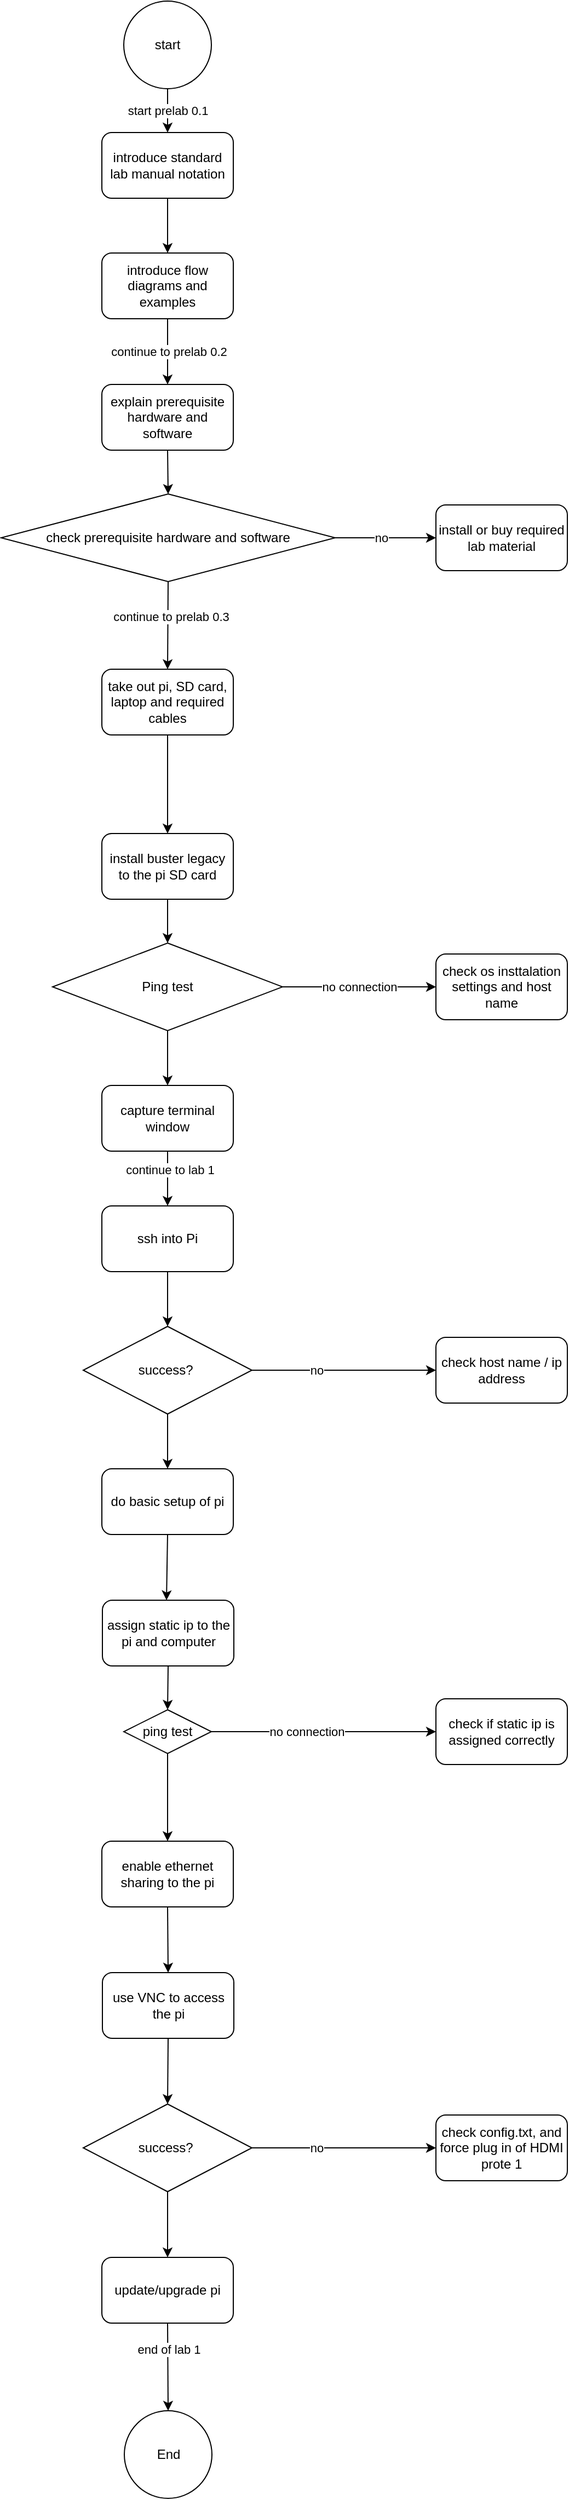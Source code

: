 <mxfile version="20.5.3" type="github">
  <diagram name="Page-1" id="SqgaKSDzHJZozVlq3aDz">
    <mxGraphModel dx="883" dy="876" grid="1" gridSize="10" guides="1" tooltips="1" connect="1" arrows="1" fold="1" page="1" pageScale="1" pageWidth="850" pageHeight="1100" math="0" shadow="0">
      <root>
        <mxCell id="0" />
        <mxCell id="1" parent="0" />
        <mxCell id="Qr5NP5dIfZL2lctyZBp9-1" value="start" style="ellipse;whiteSpace=wrap;html=1;aspect=fixed;" vertex="1" parent="1">
          <mxGeometry x="385" y="40" width="80" height="80" as="geometry" />
        </mxCell>
        <mxCell id="Qr5NP5dIfZL2lctyZBp9-3" value="introduce standard lab manual notation" style="rounded=1;whiteSpace=wrap;html=1;" vertex="1" parent="1">
          <mxGeometry x="365" y="160" width="120" height="60" as="geometry" />
        </mxCell>
        <mxCell id="Qr5NP5dIfZL2lctyZBp9-4" value="introduce flow diagrams and examples" style="rounded=1;whiteSpace=wrap;html=1;" vertex="1" parent="1">
          <mxGeometry x="365" y="270" width="120" height="60" as="geometry" />
        </mxCell>
        <mxCell id="Qr5NP5dIfZL2lctyZBp9-5" value="explain prerequisite hardware and software" style="rounded=1;whiteSpace=wrap;html=1;" vertex="1" parent="1">
          <mxGeometry x="365" y="390" width="120" height="60" as="geometry" />
        </mxCell>
        <mxCell id="Qr5NP5dIfZL2lctyZBp9-6" value="take out pi, SD card, laptop and required cables" style="rounded=1;whiteSpace=wrap;html=1;" vertex="1" parent="1">
          <mxGeometry x="365" y="650" width="120" height="60" as="geometry" />
        </mxCell>
        <mxCell id="Qr5NP5dIfZL2lctyZBp9-7" value="check prerequisite hardware and software" style="rhombus;whiteSpace=wrap;html=1;" vertex="1" parent="1">
          <mxGeometry x="273" y="490" width="305" height="80" as="geometry" />
        </mxCell>
        <mxCell id="Qr5NP5dIfZL2lctyZBp9-8" value="install buster legacy to the pi SD card" style="rounded=1;whiteSpace=wrap;html=1;" vertex="1" parent="1">
          <mxGeometry x="365" y="800" width="120" height="60" as="geometry" />
        </mxCell>
        <mxCell id="Qr5NP5dIfZL2lctyZBp9-9" value="Ping test" style="rhombus;whiteSpace=wrap;html=1;" vertex="1" parent="1">
          <mxGeometry x="320" y="900" width="210" height="80" as="geometry" />
        </mxCell>
        <mxCell id="Qr5NP5dIfZL2lctyZBp9-10" value="capture terminal window" style="rounded=1;whiteSpace=wrap;html=1;" vertex="1" parent="1">
          <mxGeometry x="365" y="1030" width="120" height="60" as="geometry" />
        </mxCell>
        <mxCell id="Qr5NP5dIfZL2lctyZBp9-11" value="start prelab 0.1" style="endArrow=classic;html=1;rounded=0;entryX=0.5;entryY=0;entryDx=0;entryDy=0;exitX=0.5;exitY=1;exitDx=0;exitDy=0;" edge="1" parent="1" source="Qr5NP5dIfZL2lctyZBp9-1" target="Qr5NP5dIfZL2lctyZBp9-3">
          <mxGeometry width="50" height="50" relative="1" as="geometry">
            <mxPoint x="430" y="320" as="sourcePoint" />
            <mxPoint x="480" y="270" as="targetPoint" />
          </mxGeometry>
        </mxCell>
        <mxCell id="Qr5NP5dIfZL2lctyZBp9-12" value="" style="endArrow=classic;html=1;rounded=0;entryX=0.5;entryY=0;entryDx=0;entryDy=0;" edge="1" parent="1" source="Qr5NP5dIfZL2lctyZBp9-3" target="Qr5NP5dIfZL2lctyZBp9-4">
          <mxGeometry width="50" height="50" relative="1" as="geometry">
            <mxPoint x="250" y="220" as="sourcePoint" />
            <mxPoint x="300" y="170" as="targetPoint" />
          </mxGeometry>
        </mxCell>
        <mxCell id="Qr5NP5dIfZL2lctyZBp9-13" value="" style="endArrow=classic;html=1;rounded=0;entryX=0.5;entryY=0;entryDx=0;entryDy=0;exitX=0.5;exitY=1;exitDx=0;exitDy=0;" edge="1" parent="1" source="Qr5NP5dIfZL2lctyZBp9-4" target="Qr5NP5dIfZL2lctyZBp9-5">
          <mxGeometry width="50" height="50" relative="1" as="geometry">
            <mxPoint x="270" y="400" as="sourcePoint" />
            <mxPoint x="320" y="350" as="targetPoint" />
          </mxGeometry>
        </mxCell>
        <mxCell id="Qr5NP5dIfZL2lctyZBp9-14" value="continue to prelab 0.2" style="edgeLabel;html=1;align=center;verticalAlign=middle;resizable=0;points=[];" vertex="1" connectable="0" parent="Qr5NP5dIfZL2lctyZBp9-13">
          <mxGeometry x="-0.533" y="2" relative="1" as="geometry">
            <mxPoint x="-1" y="16" as="offset" />
          </mxGeometry>
        </mxCell>
        <mxCell id="Qr5NP5dIfZL2lctyZBp9-15" value="install or buy required lab material" style="rounded=1;whiteSpace=wrap;html=1;" vertex="1" parent="1">
          <mxGeometry x="670" y="500" width="120" height="60" as="geometry" />
        </mxCell>
        <mxCell id="Qr5NP5dIfZL2lctyZBp9-16" value="check os insttalation settings and host name" style="rounded=1;whiteSpace=wrap;html=1;" vertex="1" parent="1">
          <mxGeometry x="670" y="910" width="120" height="60" as="geometry" />
        </mxCell>
        <mxCell id="Qr5NP5dIfZL2lctyZBp9-17" value="" style="endArrow=classic;html=1;rounded=0;entryX=0.5;entryY=0;entryDx=0;entryDy=0;exitX=0.5;exitY=1;exitDx=0;exitDy=0;" edge="1" parent="1" source="Qr5NP5dIfZL2lctyZBp9-9" target="Qr5NP5dIfZL2lctyZBp9-10">
          <mxGeometry width="50" height="50" relative="1" as="geometry">
            <mxPoint x="240" y="450" as="sourcePoint" />
            <mxPoint x="290" y="400" as="targetPoint" />
          </mxGeometry>
        </mxCell>
        <mxCell id="Qr5NP5dIfZL2lctyZBp9-18" value="" style="endArrow=classic;html=1;rounded=0;entryX=0;entryY=0.5;entryDx=0;entryDy=0;exitX=1;exitY=0.5;exitDx=0;exitDy=0;" edge="1" parent="1" source="Qr5NP5dIfZL2lctyZBp9-9" target="Qr5NP5dIfZL2lctyZBp9-16">
          <mxGeometry width="50" height="50" relative="1" as="geometry">
            <mxPoint x="250" y="460" as="sourcePoint" />
            <mxPoint x="300" y="410" as="targetPoint" />
          </mxGeometry>
        </mxCell>
        <mxCell id="Qr5NP5dIfZL2lctyZBp9-26" value="no connection" style="edgeLabel;html=1;align=center;verticalAlign=middle;resizable=0;points=[];" vertex="1" connectable="0" parent="Qr5NP5dIfZL2lctyZBp9-18">
          <mxGeometry x="-0.498" relative="1" as="geometry">
            <mxPoint x="35" as="offset" />
          </mxGeometry>
        </mxCell>
        <mxCell id="Qr5NP5dIfZL2lctyZBp9-19" value="" style="endArrow=classic;html=1;rounded=0;entryX=0.5;entryY=0;entryDx=0;entryDy=0;exitX=0.5;exitY=1;exitDx=0;exitDy=0;" edge="1" parent="1" source="Qr5NP5dIfZL2lctyZBp9-8" target="Qr5NP5dIfZL2lctyZBp9-9">
          <mxGeometry width="50" height="50" relative="1" as="geometry">
            <mxPoint x="260" y="470" as="sourcePoint" />
            <mxPoint x="310" y="420" as="targetPoint" />
          </mxGeometry>
        </mxCell>
        <mxCell id="Qr5NP5dIfZL2lctyZBp9-20" value="" style="endArrow=classic;html=1;rounded=0;entryX=0.5;entryY=0;entryDx=0;entryDy=0;exitX=0.5;exitY=1;exitDx=0;exitDy=0;" edge="1" parent="1" source="Qr5NP5dIfZL2lctyZBp9-6" target="Qr5NP5dIfZL2lctyZBp9-8">
          <mxGeometry width="50" height="50" relative="1" as="geometry">
            <mxPoint x="270" y="480" as="sourcePoint" />
            <mxPoint x="320" y="430" as="targetPoint" />
          </mxGeometry>
        </mxCell>
        <mxCell id="Qr5NP5dIfZL2lctyZBp9-21" value="" style="endArrow=classic;html=1;rounded=0;entryX=0.5;entryY=0;entryDx=0;entryDy=0;exitX=0.5;exitY=1;exitDx=0;exitDy=0;" edge="1" parent="1" source="Qr5NP5dIfZL2lctyZBp9-7" target="Qr5NP5dIfZL2lctyZBp9-6">
          <mxGeometry width="50" height="50" relative="1" as="geometry">
            <mxPoint x="280" y="490" as="sourcePoint" />
            <mxPoint x="330" y="440" as="targetPoint" />
          </mxGeometry>
        </mxCell>
        <mxCell id="Qr5NP5dIfZL2lctyZBp9-25" value="continue to prelab 0.3" style="edgeLabel;html=1;align=center;verticalAlign=middle;resizable=0;points=[];" vertex="1" connectable="0" parent="Qr5NP5dIfZL2lctyZBp9-21">
          <mxGeometry x="-0.206" y="2" relative="1" as="geometry">
            <mxPoint as="offset" />
          </mxGeometry>
        </mxCell>
        <mxCell id="Qr5NP5dIfZL2lctyZBp9-22" value="" style="endArrow=classic;html=1;rounded=0;entryX=0.5;entryY=0;entryDx=0;entryDy=0;exitX=0.5;exitY=1;exitDx=0;exitDy=0;" edge="1" parent="1" source="Qr5NP5dIfZL2lctyZBp9-5" target="Qr5NP5dIfZL2lctyZBp9-7">
          <mxGeometry width="50" height="50" relative="1" as="geometry">
            <mxPoint x="290" y="500" as="sourcePoint" />
            <mxPoint x="340" y="450" as="targetPoint" />
          </mxGeometry>
        </mxCell>
        <mxCell id="Qr5NP5dIfZL2lctyZBp9-23" value="" style="endArrow=classic;html=1;rounded=0;entryX=0;entryY=0.5;entryDx=0;entryDy=0;exitX=1;exitY=0.5;exitDx=0;exitDy=0;" edge="1" parent="1" source="Qr5NP5dIfZL2lctyZBp9-7" target="Qr5NP5dIfZL2lctyZBp9-15">
          <mxGeometry width="50" height="50" relative="1" as="geometry">
            <mxPoint x="300" y="510" as="sourcePoint" />
            <mxPoint x="350" y="460" as="targetPoint" />
          </mxGeometry>
        </mxCell>
        <mxCell id="Qr5NP5dIfZL2lctyZBp9-24" value="no" style="edgeLabel;html=1;align=center;verticalAlign=middle;resizable=0;points=[];" vertex="1" connectable="0" parent="Qr5NP5dIfZL2lctyZBp9-23">
          <mxGeometry x="-0.555" y="-2" relative="1" as="geometry">
            <mxPoint x="21" y="-2" as="offset" />
          </mxGeometry>
        </mxCell>
        <mxCell id="Qr5NP5dIfZL2lctyZBp9-27" value="" style="endArrow=classic;html=1;rounded=0;exitX=0.5;exitY=1;exitDx=0;exitDy=0;" edge="1" parent="1" source="Qr5NP5dIfZL2lctyZBp9-10" target="Qr5NP5dIfZL2lctyZBp9-29">
          <mxGeometry width="50" height="50" relative="1" as="geometry">
            <mxPoint x="370" y="1210" as="sourcePoint" />
            <mxPoint x="420" y="1160" as="targetPoint" />
          </mxGeometry>
        </mxCell>
        <mxCell id="Qr5NP5dIfZL2lctyZBp9-28" value="continue to lab 1" style="edgeLabel;html=1;align=center;verticalAlign=middle;resizable=0;points=[];" vertex="1" connectable="0" parent="Qr5NP5dIfZL2lctyZBp9-27">
          <mxGeometry x="-0.329" y="2" relative="1" as="geometry">
            <mxPoint as="offset" />
          </mxGeometry>
        </mxCell>
        <mxCell id="Qr5NP5dIfZL2lctyZBp9-29" value="ssh into Pi" style="rounded=1;whiteSpace=wrap;html=1;" vertex="1" parent="1">
          <mxGeometry x="365" y="1140.0" width="120" height="60" as="geometry" />
        </mxCell>
        <mxCell id="Qr5NP5dIfZL2lctyZBp9-31" value="success?&amp;nbsp;" style="rhombus;whiteSpace=wrap;html=1;" vertex="1" parent="1">
          <mxGeometry x="348" y="1250" width="154" height="80" as="geometry" />
        </mxCell>
        <mxCell id="Qr5NP5dIfZL2lctyZBp9-32" value="" style="endArrow=classic;html=1;rounded=0;exitX=0.5;exitY=1;exitDx=0;exitDy=0;entryX=0.5;entryY=0;entryDx=0;entryDy=0;" edge="1" parent="1" source="Qr5NP5dIfZL2lctyZBp9-29" target="Qr5NP5dIfZL2lctyZBp9-31">
          <mxGeometry width="50" height="50" relative="1" as="geometry">
            <mxPoint x="430" y="1180" as="sourcePoint" />
            <mxPoint x="480" y="1130" as="targetPoint" />
          </mxGeometry>
        </mxCell>
        <mxCell id="Qr5NP5dIfZL2lctyZBp9-33" value="check host name / ip address" style="rounded=1;whiteSpace=wrap;html=1;" vertex="1" parent="1">
          <mxGeometry x="670" y="1260" width="120" height="60" as="geometry" />
        </mxCell>
        <mxCell id="Qr5NP5dIfZL2lctyZBp9-34" value="do basic setup of pi" style="rounded=1;whiteSpace=wrap;html=1;" vertex="1" parent="1">
          <mxGeometry x="365" y="1380" width="120" height="60" as="geometry" />
        </mxCell>
        <mxCell id="Qr5NP5dIfZL2lctyZBp9-35" value="assign static ip to the pi and computer" style="rounded=1;whiteSpace=wrap;html=1;" vertex="1" parent="1">
          <mxGeometry x="365.5" y="1500" width="120" height="60" as="geometry" />
        </mxCell>
        <mxCell id="Qr5NP5dIfZL2lctyZBp9-36" value="enable ethernet sharing to the pi" style="rounded=1;whiteSpace=wrap;html=1;" vertex="1" parent="1">
          <mxGeometry x="365" y="1720" width="120" height="60" as="geometry" />
        </mxCell>
        <mxCell id="Qr5NP5dIfZL2lctyZBp9-37" value="use VNC to access the pi" style="rounded=1;whiteSpace=wrap;html=1;" vertex="1" parent="1">
          <mxGeometry x="365.5" y="1840" width="120" height="60" as="geometry" />
        </mxCell>
        <mxCell id="Qr5NP5dIfZL2lctyZBp9-38" value="ping test" style="rhombus;whiteSpace=wrap;html=1;" vertex="1" parent="1">
          <mxGeometry x="385" y="1600" width="80" height="40" as="geometry" />
        </mxCell>
        <mxCell id="Qr5NP5dIfZL2lctyZBp9-39" value="check if static ip is assigned correctly" style="rounded=1;whiteSpace=wrap;html=1;" vertex="1" parent="1">
          <mxGeometry x="670" y="1590" width="120" height="60" as="geometry" />
        </mxCell>
        <mxCell id="Qr5NP5dIfZL2lctyZBp9-40" value="success?&amp;nbsp;" style="rhombus;whiteSpace=wrap;html=1;" vertex="1" parent="1">
          <mxGeometry x="348" y="1960" width="154" height="80" as="geometry" />
        </mxCell>
        <mxCell id="Qr5NP5dIfZL2lctyZBp9-41" value="check config.txt, and force plug in of HDMI prote 1" style="rounded=1;whiteSpace=wrap;html=1;" vertex="1" parent="1">
          <mxGeometry x="670" y="1970" width="120" height="60" as="geometry" />
        </mxCell>
        <mxCell id="Qr5NP5dIfZL2lctyZBp9-42" value="update/upgrade pi" style="rounded=1;whiteSpace=wrap;html=1;" vertex="1" parent="1">
          <mxGeometry x="365" y="2100" width="120" height="60" as="geometry" />
        </mxCell>
        <mxCell id="Qr5NP5dIfZL2lctyZBp9-43" value="End" style="ellipse;whiteSpace=wrap;html=1;aspect=fixed;" vertex="1" parent="1">
          <mxGeometry x="385.5" y="2240" width="80" height="80" as="geometry" />
        </mxCell>
        <mxCell id="Qr5NP5dIfZL2lctyZBp9-44" value="" style="endArrow=classic;html=1;rounded=0;entryX=0;entryY=0.5;entryDx=0;entryDy=0;exitX=1;exitY=0.5;exitDx=0;exitDy=0;" edge="1" parent="1" source="Qr5NP5dIfZL2lctyZBp9-31" target="Qr5NP5dIfZL2lctyZBp9-33">
          <mxGeometry width="50" height="50" relative="1" as="geometry">
            <mxPoint x="588" y="540" as="sourcePoint" />
            <mxPoint x="680" y="540" as="targetPoint" />
          </mxGeometry>
        </mxCell>
        <mxCell id="Qr5NP5dIfZL2lctyZBp9-45" value="no" style="edgeLabel;html=1;align=center;verticalAlign=middle;resizable=0;points=[];" vertex="1" connectable="0" parent="Qr5NP5dIfZL2lctyZBp9-44">
          <mxGeometry x="-0.555" y="-2" relative="1" as="geometry">
            <mxPoint x="21" y="-2" as="offset" />
          </mxGeometry>
        </mxCell>
        <mxCell id="Qr5NP5dIfZL2lctyZBp9-47" value="" style="endArrow=classic;html=1;rounded=0;entryX=0;entryY=0.5;entryDx=0;entryDy=0;exitX=1;exitY=0.5;exitDx=0;exitDy=0;" edge="1" parent="1" source="Qr5NP5dIfZL2lctyZBp9-38" target="Qr5NP5dIfZL2lctyZBp9-39">
          <mxGeometry width="50" height="50" relative="1" as="geometry">
            <mxPoint x="470" y="1620" as="sourcePoint" />
            <mxPoint x="620" y="1630.0" as="targetPoint" />
          </mxGeometry>
        </mxCell>
        <mxCell id="Qr5NP5dIfZL2lctyZBp9-48" value="no connection" style="edgeLabel;html=1;align=center;verticalAlign=middle;resizable=0;points=[];" vertex="1" connectable="0" parent="Qr5NP5dIfZL2lctyZBp9-47">
          <mxGeometry x="-0.498" relative="1" as="geometry">
            <mxPoint x="35" as="offset" />
          </mxGeometry>
        </mxCell>
        <mxCell id="Qr5NP5dIfZL2lctyZBp9-49" value="" style="endArrow=classic;html=1;rounded=0;entryX=0;entryY=0.5;entryDx=0;entryDy=0;exitX=1;exitY=0.5;exitDx=0;exitDy=0;" edge="1" parent="1" source="Qr5NP5dIfZL2lctyZBp9-40" target="Qr5NP5dIfZL2lctyZBp9-41">
          <mxGeometry width="50" height="50" relative="1" as="geometry">
            <mxPoint x="512" y="1930" as="sourcePoint" />
            <mxPoint x="680" y="1930" as="targetPoint" />
          </mxGeometry>
        </mxCell>
        <mxCell id="Qr5NP5dIfZL2lctyZBp9-50" value="no" style="edgeLabel;html=1;align=center;verticalAlign=middle;resizable=0;points=[];" vertex="1" connectable="0" parent="Qr5NP5dIfZL2lctyZBp9-49">
          <mxGeometry x="-0.555" y="-2" relative="1" as="geometry">
            <mxPoint x="21" y="-2" as="offset" />
          </mxGeometry>
        </mxCell>
        <mxCell id="Qr5NP5dIfZL2lctyZBp9-51" value="" style="endArrow=classic;html=1;rounded=0;exitX=0.5;exitY=1;exitDx=0;exitDy=0;entryX=0.5;entryY=0;entryDx=0;entryDy=0;" edge="1" parent="1" source="Qr5NP5dIfZL2lctyZBp9-38" target="Qr5NP5dIfZL2lctyZBp9-36">
          <mxGeometry width="50" height="50" relative="1" as="geometry">
            <mxPoint x="590" y="1810" as="sourcePoint" />
            <mxPoint x="590" y="1860" as="targetPoint" />
          </mxGeometry>
        </mxCell>
        <mxCell id="Qr5NP5dIfZL2lctyZBp9-52" value="" style="endArrow=classic;html=1;rounded=0;exitX=0.5;exitY=1;exitDx=0;exitDy=0;entryX=0.5;entryY=0;entryDx=0;entryDy=0;" edge="1" parent="1" source="Qr5NP5dIfZL2lctyZBp9-36" target="Qr5NP5dIfZL2lctyZBp9-37">
          <mxGeometry width="50" height="50" relative="1" as="geometry">
            <mxPoint x="600" y="1820" as="sourcePoint" />
            <mxPoint x="600" y="1870" as="targetPoint" />
          </mxGeometry>
        </mxCell>
        <mxCell id="Qr5NP5dIfZL2lctyZBp9-53" value="" style="endArrow=classic;html=1;rounded=0;exitX=0.5;exitY=1;exitDx=0;exitDy=0;entryX=0.5;entryY=0;entryDx=0;entryDy=0;" edge="1" parent="1" source="Qr5NP5dIfZL2lctyZBp9-37" target="Qr5NP5dIfZL2lctyZBp9-40">
          <mxGeometry width="50" height="50" relative="1" as="geometry">
            <mxPoint x="610" y="1830" as="sourcePoint" />
            <mxPoint x="610" y="1880" as="targetPoint" />
          </mxGeometry>
        </mxCell>
        <mxCell id="Qr5NP5dIfZL2lctyZBp9-54" value="" style="endArrow=classic;html=1;rounded=0;exitX=0.5;exitY=1;exitDx=0;exitDy=0;entryX=0.5;entryY=0;entryDx=0;entryDy=0;" edge="1" parent="1" source="Qr5NP5dIfZL2lctyZBp9-40" target="Qr5NP5dIfZL2lctyZBp9-42">
          <mxGeometry width="50" height="50" relative="1" as="geometry">
            <mxPoint x="620" y="1840" as="sourcePoint" />
            <mxPoint x="620" y="1890" as="targetPoint" />
          </mxGeometry>
        </mxCell>
        <mxCell id="Qr5NP5dIfZL2lctyZBp9-55" value="" style="endArrow=classic;html=1;rounded=0;exitX=0.5;exitY=1;exitDx=0;exitDy=0;entryX=0.5;entryY=0;entryDx=0;entryDy=0;" edge="1" parent="1" source="Qr5NP5dIfZL2lctyZBp9-42" target="Qr5NP5dIfZL2lctyZBp9-43">
          <mxGeometry width="50" height="50" relative="1" as="geometry">
            <mxPoint x="630" y="1850" as="sourcePoint" />
            <mxPoint x="630" y="1900" as="targetPoint" />
          </mxGeometry>
        </mxCell>
        <mxCell id="Qr5NP5dIfZL2lctyZBp9-59" value="end of lab 1" style="edgeLabel;html=1;align=center;verticalAlign=middle;resizable=0;points=[];" vertex="1" connectable="0" parent="Qr5NP5dIfZL2lctyZBp9-55">
          <mxGeometry x="-0.4" y="1" relative="1" as="geometry">
            <mxPoint as="offset" />
          </mxGeometry>
        </mxCell>
        <mxCell id="Qr5NP5dIfZL2lctyZBp9-56" value="" style="endArrow=classic;html=1;rounded=0;exitX=0.5;exitY=1;exitDx=0;exitDy=0;entryX=0.5;entryY=0;entryDx=0;entryDy=0;" edge="1" parent="1" source="Qr5NP5dIfZL2lctyZBp9-35" target="Qr5NP5dIfZL2lctyZBp9-38">
          <mxGeometry width="50" height="50" relative="1" as="geometry">
            <mxPoint x="520" y="1540" as="sourcePoint" />
            <mxPoint x="520" y="1590" as="targetPoint" />
          </mxGeometry>
        </mxCell>
        <mxCell id="Qr5NP5dIfZL2lctyZBp9-57" value="" style="endArrow=classic;html=1;rounded=0;exitX=0.5;exitY=1;exitDx=0;exitDy=0;entryX=0.5;entryY=0;entryDx=0;entryDy=0;" edge="1" parent="1" source="Qr5NP5dIfZL2lctyZBp9-34">
          <mxGeometry width="50" height="50" relative="1" as="geometry">
            <mxPoint x="424" y="1450" as="sourcePoint" />
            <mxPoint x="424" y="1500" as="targetPoint" />
          </mxGeometry>
        </mxCell>
        <mxCell id="Qr5NP5dIfZL2lctyZBp9-58" value="" style="endArrow=classic;html=1;rounded=0;exitX=0.5;exitY=1;exitDx=0;exitDy=0;entryX=0.5;entryY=0;entryDx=0;entryDy=0;" edge="1" parent="1" source="Qr5NP5dIfZL2lctyZBp9-31" target="Qr5NP5dIfZL2lctyZBp9-34">
          <mxGeometry width="50" height="50" relative="1" as="geometry">
            <mxPoint x="505" y="1280" as="sourcePoint" />
            <mxPoint x="505" y="1330" as="targetPoint" />
          </mxGeometry>
        </mxCell>
      </root>
    </mxGraphModel>
  </diagram>
</mxfile>
